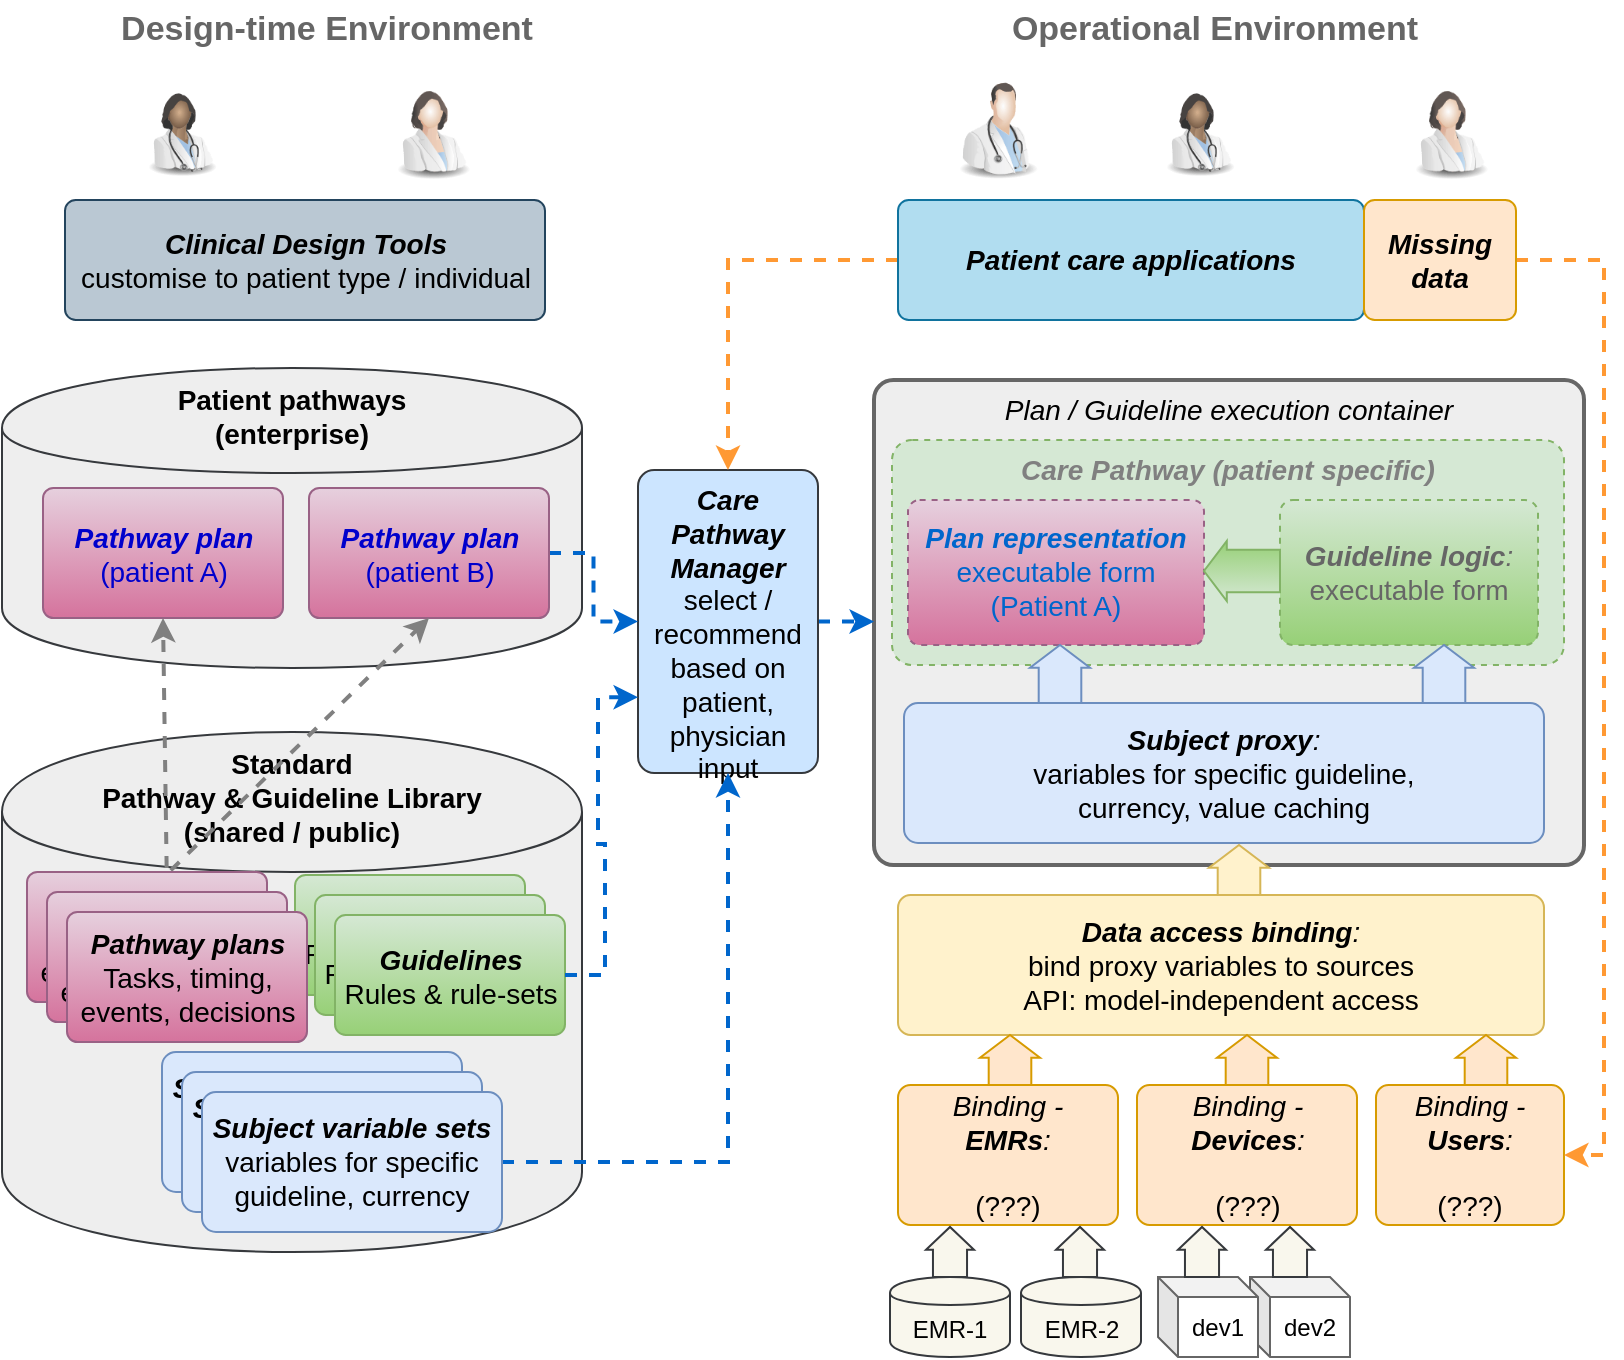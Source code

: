 <mxfile version="13.3.5" type="device"><diagram id="rPqYKw0XkUStUfhil55z" name="Page-1"><mxGraphModel dx="947" dy="647" grid="1" gridSize="10" guides="1" tooltips="1" connect="1" arrows="1" fold="1" page="1" pageScale="1" pageWidth="850" pageHeight="1100" math="0" shadow="0"><root><mxCell id="0"/><mxCell id="1" parent="0"/><mxCell id="yQl8Lhh6X1wwiBJ0dWMf-6" value="dev2" style="shape=cube;whiteSpace=wrap;html=1;boundedLbl=1;backgroundOutline=1;darkOpacity=0.05;darkOpacity2=0.1;strokeColor=#666666;strokeWidth=1;fontColor=#000000;size=10;" vertex="1" parent="1"><mxGeometry x="633" y="658.5" width="50" height="40" as="geometry"/></mxCell><mxCell id="V14e3iwiFZ1tYx3eXrdC-17" value="&lt;span style=&quot;font-size: 14px&quot;&gt;&lt;i&gt;Plan / Guideline execution container&lt;br&gt;&lt;/i&gt;&lt;br&gt;&lt;/span&gt;" style="rounded=1;whiteSpace=wrap;html=1;fillColor=#eeeeee;fontSize=14;arcSize=4;verticalAlign=top;strokeWidth=2;strokeColor=#666666;" parent="1" vertex="1"><mxGeometry x="445" y="210" width="355" height="242.5" as="geometry"/></mxCell><mxCell id="yQl8Lhh6X1wwiBJ0dWMf-1" value="&lt;span style=&quot;font-size: 14px&quot;&gt;&lt;i&gt;Care Pathway (patient specific)&lt;/i&gt;&lt;br&gt;&lt;/span&gt;" style="rounded=1;whiteSpace=wrap;html=1;strokeColor=#82b366;fillColor=#d5e8d4;fontSize=14;arcSize=9;verticalAlign=top;fontStyle=1;dashed=1;fontColor=#808080;" vertex="1" parent="1"><mxGeometry x="454" y="240" width="336" height="112.5" as="geometry"/></mxCell><mxCell id="LgAnmucbh_W9RgHVVYhs-1" value="&lt;span style=&quot;font-size: 14px&quot;&gt;&lt;i&gt;&lt;b&gt;Plan representation&lt;br&gt;&lt;/b&gt;&lt;/i&gt;&lt;/span&gt;executable form&lt;br&gt;&lt;span style=&quot;font-size: 14px&quot;&gt;(Patient A)&lt;br&gt;&lt;/span&gt;" style="rounded=1;whiteSpace=wrap;html=1;strokeColor=#996185;fillColor=#e6d0de;fontSize=14;arcSize=8;gradientColor=#d5739d;dashed=1;fontColor=#0066CC;" parent="1" vertex="1"><mxGeometry x="462" y="270" width="148" height="72.5" as="geometry"/></mxCell><mxCell id="LgAnmucbh_W9RgHVVYhs-2" value="&lt;span style=&quot;font-size: 14px&quot;&gt;&lt;i&gt;&lt;b&gt;Subject proxy&lt;/b&gt;:&lt;br&gt;&lt;/i&gt;variables for specific guideline, &lt;br&gt;currency, value caching&lt;br&gt;&lt;/span&gt;" style="rounded=1;whiteSpace=wrap;html=1;strokeColor=#6c8ebf;fillColor=#dae8fc;fontSize=14;arcSize=10;" parent="1" vertex="1"><mxGeometry x="460" y="371.5" width="320" height="70" as="geometry"/></mxCell><mxCell id="LgAnmucbh_W9RgHVVYhs-3" value="&lt;span style=&quot;font-size: 14px&quot;&gt;&lt;i&gt;&lt;b&gt;Guideline logic&lt;/b&gt;:&lt;/i&gt;&lt;br&gt;executable form&lt;br&gt;&lt;/span&gt;" style="rounded=1;whiteSpace=wrap;html=1;strokeColor=#82b366;fillColor=#d5e8d4;fontSize=14;arcSize=9;gradientColor=#97d077;dashed=1;fontColor=#666666;" parent="1" vertex="1"><mxGeometry x="648" y="270" width="129" height="72.5" as="geometry"/></mxCell><mxCell id="LgAnmucbh_W9RgHVVYhs-4" value="&lt;span style=&quot;font-size: 14px&quot;&gt;&lt;i&gt;&lt;b&gt;Data access binding&lt;/b&gt;:&lt;br&gt;&lt;/i&gt;&lt;/span&gt;bind proxy variables to sources&lt;span style=&quot;font-size: 14px&quot;&gt;&lt;i&gt;&lt;br&gt;&lt;/i&gt;API: model-independent access&lt;br&gt;&lt;/span&gt;" style="rounded=1;whiteSpace=wrap;html=1;strokeColor=#d6b656;fillColor=#fff2cc;fontSize=14;arcSize=9;" parent="1" vertex="1"><mxGeometry x="457" y="467.5" width="323" height="70" as="geometry"/></mxCell><mxCell id="V14e3iwiFZ1tYx3eXrdC-3" value="&lt;span style=&quot;font-size: 14px&quot;&gt;&lt;i&gt;Binding - &lt;br&gt;&lt;b&gt;Users&lt;/b&gt;:&lt;br&gt;&lt;br&gt;&lt;/i&gt;(???)&lt;br&gt;&lt;/span&gt;" style="rounded=1;whiteSpace=wrap;html=1;strokeColor=#d79b00;fillColor=#ffe6cc;fontSize=14;arcSize=9;" parent="1" vertex="1"><mxGeometry x="696" y="562.5" width="94" height="70" as="geometry"/></mxCell><mxCell id="V14e3iwiFZ1tYx3eXrdC-4" value="" style="html=1;shadow=0;align=center;verticalAlign=middle;shape=mxgraph.arrows2.arrow;dy=0.29;dx=11.4;direction=north;notch=0;fillColor=#ffe6cc;strokeColor=#d79b00;" parent="1" vertex="1"><mxGeometry x="498" y="537.5" width="30" height="25" as="geometry"/></mxCell><mxCell id="V14e3iwiFZ1tYx3eXrdC-5" value="" style="html=1;shadow=0;align=center;verticalAlign=middle;shape=mxgraph.arrows2.arrow;dy=0.29;dx=11.4;direction=north;notch=0;fillColor=#ffe6cc;strokeColor=#d79b00;" parent="1" vertex="1"><mxGeometry x="616.5" y="537.5" width="30" height="25" as="geometry"/></mxCell><mxCell id="V14e3iwiFZ1tYx3eXrdC-7" value="" style="html=1;shadow=0;align=center;verticalAlign=middle;shape=mxgraph.arrows2.arrow;dy=0.29;dx=11.4;direction=north;notch=0;fillColor=#ffe6cc;strokeColor=#d79b00;" parent="1" vertex="1"><mxGeometry x="736" y="537.5" width="30" height="25" as="geometry"/></mxCell><mxCell id="V14e3iwiFZ1tYx3eXrdC-8" value="" style="html=1;shadow=0;align=center;verticalAlign=middle;shape=mxgraph.arrows2.arrow;dy=0.29;dx=11.4;direction=north;notch=0;fillColor=#fff2cc;strokeColor=#d6b656;" parent="1" vertex="1"><mxGeometry x="612.5" y="442.5" width="30" height="25" as="geometry"/></mxCell><mxCell id="V14e3iwiFZ1tYx3eXrdC-11" value="" style="html=1;shadow=0;align=center;verticalAlign=middle;shape=mxgraph.arrows2.arrow;dy=0.29;dx=11.4;direction=north;notch=0;fillColor=#dae8fc;strokeColor=#6c8ebf;" parent="1" vertex="1"><mxGeometry x="523" y="342.5" width="30" height="29" as="geometry"/></mxCell><mxCell id="V14e3iwiFZ1tYx3eXrdC-12" value="" style="html=1;shadow=0;align=center;verticalAlign=middle;shape=mxgraph.arrows2.arrow;dy=0.29;dx=11.4;direction=north;notch=0;fillColor=#dae8fc;strokeColor=#6c8ebf;" parent="1" vertex="1"><mxGeometry x="715" y="342.5" width="30" height="29" as="geometry"/></mxCell><mxCell id="V14e3iwiFZ1tYx3eXrdC-13" value="" style="html=1;shadow=0;align=center;verticalAlign=middle;shape=mxgraph.arrows2.arrow;dy=0.29;dx=11.4;direction=north;notch=0;fillColor=#d5e8d4;strokeColor=#82b366;rotation=-90;gradientColor=#97d077;" parent="1" vertex="1"><mxGeometry x="614" y="286.5" width="30" height="38" as="geometry"/></mxCell><mxCell id="V14e3iwiFZ1tYx3eXrdC-15" value="&lt;span style=&quot;font-size: 14px&quot;&gt;&lt;i&gt;Binding - &lt;br&gt;&lt;b&gt;Devices&lt;/b&gt;:&lt;br&gt;&lt;br&gt;&lt;/i&gt;(???)&lt;br&gt;&lt;/span&gt;" style="rounded=1;whiteSpace=wrap;html=1;strokeColor=#d79b00;fillColor=#ffe6cc;fontSize=14;arcSize=9;" parent="1" vertex="1"><mxGeometry x="576.5" y="562.5" width="110" height="70" as="geometry"/></mxCell><mxCell id="V14e3iwiFZ1tYx3eXrdC-16" value="&lt;span style=&quot;font-size: 14px&quot;&gt;&lt;i&gt;Binding - &lt;br&gt;&lt;b&gt;EMRs&lt;/b&gt;:&lt;br&gt;&lt;br&gt;&lt;/i&gt;(???)&lt;br&gt;&lt;/span&gt;" style="rounded=1;whiteSpace=wrap;html=1;strokeColor=#d79b00;fillColor=#ffe6cc;fontSize=14;arcSize=9;" parent="1" vertex="1"><mxGeometry x="457" y="562.5" width="110" height="70" as="geometry"/></mxCell><mxCell id="yQl8Lhh6X1wwiBJ0dWMf-41" style="edgeStyle=orthogonalEdgeStyle;rounded=0;orthogonalLoop=1;jettySize=auto;html=1;exitX=1;exitY=0.5;exitDx=0;exitDy=0;entryX=0;entryY=0.5;entryDx=0;entryDy=0;dashed=1;strokeColor=#0066CC;strokeWidth=2;fontSize=12;fontColor=#666666;" edge="1" parent="1" source="yQl8Lhh6X1wwiBJ0dWMf-2" target="V14e3iwiFZ1tYx3eXrdC-17"><mxGeometry relative="1" as="geometry"/></mxCell><mxCell id="yQl8Lhh6X1wwiBJ0dWMf-2" value="&lt;span style=&quot;font-size: 14px&quot;&gt;&lt;i&gt;Care Pathway Manager&lt;br&gt;&lt;/i&gt;&lt;span style=&quot;font-weight: normal&quot;&gt;select / recommend based on patient, physician input&lt;/span&gt;&lt;br&gt;&lt;/span&gt;" style="rounded=1;whiteSpace=wrap;html=1;strokeColor=#36393d;fillColor=#cce5ff;fontSize=14;arcSize=9;verticalAlign=top;fontStyle=1;" vertex="1" parent="1"><mxGeometry x="327" y="255" width="90" height="151.5" as="geometry"/></mxCell><mxCell id="yQl8Lhh6X1wwiBJ0dWMf-3" value="EMR-1" style="shape=cylinder;whiteSpace=wrap;html=1;boundedLbl=1;backgroundOutline=1;strokeColor=#36393d;strokeWidth=1;fillColor=#f9f7ed;" vertex="1" parent="1"><mxGeometry x="453" y="658.5" width="60" height="40" as="geometry"/></mxCell><mxCell id="yQl8Lhh6X1wwiBJ0dWMf-4" value="EMR-2" style="shape=cylinder;whiteSpace=wrap;html=1;boundedLbl=1;backgroundOutline=1;strokeColor=#36393d;strokeWidth=1;fillColor=#f9f7ed;" vertex="1" parent="1"><mxGeometry x="518.5" y="658.5" width="60" height="40" as="geometry"/></mxCell><mxCell id="yQl8Lhh6X1wwiBJ0dWMf-5" value="dev1" style="shape=cube;whiteSpace=wrap;html=1;boundedLbl=1;backgroundOutline=1;darkOpacity=0.05;darkOpacity2=0.1;strokeColor=#666666;strokeWidth=1;fontColor=#000000;size=10;" vertex="1" parent="1"><mxGeometry x="587" y="658.5" width="50" height="40" as="geometry"/></mxCell><mxCell id="yQl8Lhh6X1wwiBJ0dWMf-7" value="&lt;b style=&quot;font-size: 14px&quot;&gt;Standard &lt;br&gt;Pathway &amp;amp; Guideline Library&lt;br&gt;(shared / public)&lt;br&gt;&lt;/b&gt;" style="shape=cylinder;whiteSpace=wrap;html=1;boundedLbl=1;backgroundOutline=1;strokeColor=#36393d;strokeWidth=1;fillColor=#eeeeee;verticalAlign=top;spacingTop=-39;fontSize=14;" vertex="1" parent="1"><mxGeometry x="9" y="386" width="290" height="260" as="geometry"/></mxCell><mxCell id="yQl8Lhh6X1wwiBJ0dWMf-11" value="&lt;span style=&quot;font-size: 14px&quot;&gt;&lt;i&gt;&lt;b&gt;Guideline&lt;/b&gt;:&lt;/i&gt;&lt;br&gt;Rules &amp;amp; rule-sets&lt;br&gt;&lt;/span&gt;" style="rounded=1;whiteSpace=wrap;html=1;strokeColor=#82b366;fillColor=#d5e8d4;fontSize=14;arcSize=9;gradientColor=#97d077;" vertex="1" parent="1"><mxGeometry x="155.5" y="457.5" width="115" height="60" as="geometry"/></mxCell><mxCell id="yQl8Lhh6X1wwiBJ0dWMf-12" value="&lt;span style=&quot;font-size: 14px&quot;&gt;&lt;i&gt;&lt;b&gt;Guideline&lt;/b&gt;:&lt;/i&gt;&lt;br&gt;Rules &amp;amp; rule-sets&lt;br&gt;&lt;/span&gt;" style="rounded=1;whiteSpace=wrap;html=1;strokeColor=#82b366;fillColor=#d5e8d4;fontSize=14;arcSize=9;gradientColor=#97d077;" vertex="1" parent="1"><mxGeometry x="165.5" y="467.5" width="115" height="60" as="geometry"/></mxCell><mxCell id="yQl8Lhh6X1wwiBJ0dWMf-13" value="&lt;span style=&quot;font-size: 14px&quot;&gt;&lt;i&gt;&lt;b&gt;Guidelines&lt;/b&gt;&lt;/i&gt;&lt;br&gt;Rules &amp;amp; rule-sets&lt;br&gt;&lt;/span&gt;" style="rounded=1;whiteSpace=wrap;html=1;strokeColor=#82b366;fillColor=#d5e8d4;fontSize=14;arcSize=9;gradientColor=#97d077;" vertex="1" parent="1"><mxGeometry x="175.5" y="477.5" width="115" height="60" as="geometry"/></mxCell><mxCell id="yQl8Lhh6X1wwiBJ0dWMf-16" value="&lt;span style=&quot;font-size: 14px&quot;&gt;&lt;i&gt;Clinical Design Tools&lt;br&gt;&lt;/i&gt;&lt;span style=&quot;font-weight: normal&quot;&gt;customise to patient type / individual&lt;/span&gt;&lt;br&gt;&lt;/span&gt;" style="rounded=1;whiteSpace=wrap;html=1;strokeColor=#23445d;fillColor=#bac8d3;fontSize=14;arcSize=9;verticalAlign=middle;fontStyle=1;" vertex="1" parent="1"><mxGeometry x="40.5" y="120" width="240" height="60" as="geometry"/></mxCell><mxCell id="yQl8Lhh6X1wwiBJ0dWMf-17" value="&lt;b&gt;Patient pathways&lt;br&gt;(enterprise)&lt;br&gt;&lt;/b&gt;" style="shape=cylinder;whiteSpace=wrap;html=1;boundedLbl=1;backgroundOutline=1;strokeColor=#36393d;strokeWidth=1;fillColor=#eeeeee;verticalAlign=top;spacingTop=-39;fontSize=14;" vertex="1" parent="1"><mxGeometry x="9" y="204" width="290" height="150" as="geometry"/></mxCell><mxCell id="yQl8Lhh6X1wwiBJ0dWMf-18" value="&lt;span style=&quot;font-size: 14px&quot;&gt;&lt;b&gt;&lt;i&gt;Pathway plan&lt;/i&gt;&lt;/b&gt;&lt;br&gt;(patient A)&lt;br&gt;&lt;/span&gt;" style="rounded=1;whiteSpace=wrap;html=1;strokeColor=#996185;fillColor=#e6d0de;fontSize=14;arcSize=8;gradientColor=#d5739d;fontColor=#0000CC;" vertex="1" parent="1"><mxGeometry x="29.5" y="264" width="120" height="65" as="geometry"/></mxCell><mxCell id="yQl8Lhh6X1wwiBJ0dWMf-24" value="&lt;span style=&quot;font-size: 14px&quot;&gt;&lt;i&gt;&lt;b&gt;Subject variable sets&lt;/b&gt;&lt;br&gt;&lt;/i&gt;variables for specific guideline, currency&lt;br&gt;&lt;/span&gt;" style="rounded=1;whiteSpace=wrap;html=1;strokeColor=#6c8ebf;fillColor=#dae8fc;fontSize=14;arcSize=10;" vertex="1" parent="1"><mxGeometry x="89" y="546" width="150" height="70" as="geometry"/></mxCell><mxCell id="yQl8Lhh6X1wwiBJ0dWMf-25" value="&lt;span style=&quot;font-size: 14px&quot;&gt;&lt;i&gt;&lt;b&gt;Subject variable sets&lt;/b&gt;&lt;br&gt;&lt;/i&gt;variables for specific guideline, currency&lt;br&gt;&lt;/span&gt;" style="rounded=1;whiteSpace=wrap;html=1;strokeColor=#6c8ebf;fillColor=#dae8fc;fontSize=14;arcSize=10;" vertex="1" parent="1"><mxGeometry x="99" y="556" width="150" height="70" as="geometry"/></mxCell><mxCell id="yQl8Lhh6X1wwiBJ0dWMf-42" style="edgeStyle=orthogonalEdgeStyle;rounded=0;orthogonalLoop=1;jettySize=auto;html=1;exitX=1;exitY=0.5;exitDx=0;exitDy=0;dashed=1;strokeColor=#0066CC;strokeWidth=2;fontSize=12;fontColor=#666666;" edge="1" parent="1" source="yQl8Lhh6X1wwiBJ0dWMf-26" target="yQl8Lhh6X1wwiBJ0dWMf-2"><mxGeometry relative="1" as="geometry"/></mxCell><mxCell id="yQl8Lhh6X1wwiBJ0dWMf-26" value="&lt;span style=&quot;font-size: 14px&quot;&gt;&lt;i&gt;&lt;b&gt;Subject variable sets&lt;/b&gt;&lt;br&gt;&lt;/i&gt;variables for specific guideline, currency&lt;br&gt;&lt;/span&gt;" style="rounded=1;whiteSpace=wrap;html=1;strokeColor=#6c8ebf;fillColor=#dae8fc;fontSize=14;arcSize=10;" vertex="1" parent="1"><mxGeometry x="109" y="566" width="150" height="70" as="geometry"/></mxCell><mxCell id="yQl8Lhh6X1wwiBJ0dWMf-28" style="edgeStyle=orthogonalEdgeStyle;rounded=0;orthogonalLoop=1;jettySize=auto;html=1;exitX=1;exitY=0.5;exitDx=0;exitDy=0;fontSize=14;fontColor=#000000;strokeWidth=2;dashed=1;entryX=0;entryY=0.5;entryDx=0;entryDy=0;strokeColor=#0066CC;" edge="1" parent="1" source="yQl8Lhh6X1wwiBJ0dWMf-27" target="yQl8Lhh6X1wwiBJ0dWMf-2"><mxGeometry relative="1" as="geometry"/></mxCell><mxCell id="yQl8Lhh6X1wwiBJ0dWMf-27" value="&lt;span style=&quot;font-size: 14px&quot;&gt;&lt;b&gt;&lt;i&gt;Pathway plan&lt;/i&gt;&lt;/b&gt;&lt;br&gt;(patient B)&lt;br&gt;&lt;/span&gt;" style="rounded=1;whiteSpace=wrap;html=1;strokeColor=#996185;fillColor=#e6d0de;fontSize=14;arcSize=8;gradientColor=#d5739d;fontColor=#0000CC;" vertex="1" parent="1"><mxGeometry x="162.5" y="264" width="120" height="65" as="geometry"/></mxCell><mxCell id="yQl8Lhh6X1wwiBJ0dWMf-29" style="rounded=0;orthogonalLoop=1;jettySize=auto;html=1;exitX=1;exitY=0.5;exitDx=0;exitDy=0;fontSize=14;fontColor=#000000;strokeWidth=2;dashed=1;entryX=0;entryY=0.75;entryDx=0;entryDy=0;edgeStyle=orthogonalEdgeStyle;strokeColor=#0066CC;" edge="1" parent="1" source="yQl8Lhh6X1wwiBJ0dWMf-13" target="yQl8Lhh6X1wwiBJ0dWMf-2"><mxGeometry relative="1" as="geometry"><mxPoint x="315.5" y="316.5" as="sourcePoint"/><mxPoint x="440" y="316.3" as="targetPoint"/></mxGeometry></mxCell><mxCell id="yQl8Lhh6X1wwiBJ0dWMf-30" style="rounded=0;orthogonalLoop=1;jettySize=auto;html=1;exitX=0.5;exitY=0;exitDx=0;exitDy=0;fontSize=14;fontColor=#000000;strokeWidth=2;dashed=1;strokeColor=#808080;entryX=0.5;entryY=1;entryDx=0;entryDy=0;" edge="1" parent="1" source="yQl8Lhh6X1wwiBJ0dWMf-9" target="yQl8Lhh6X1wwiBJ0dWMf-18"><mxGeometry relative="1" as="geometry"><mxPoint x="316.5" y="511.5" as="sourcePoint"/><mxPoint x="665.5" y="352.5" as="targetPoint"/></mxGeometry></mxCell><mxCell id="yQl8Lhh6X1wwiBJ0dWMf-33" style="rounded=0;orthogonalLoop=1;jettySize=auto;html=1;exitX=0.599;exitY=-0.012;exitDx=0;exitDy=0;fontSize=14;fontColor=#000000;strokeWidth=2;dashed=1;strokeColor=#808080;entryX=0.5;entryY=1;entryDx=0;entryDy=0;exitPerimeter=0;" edge="1" parent="1" source="yQl8Lhh6X1wwiBJ0dWMf-8" target="yQl8Lhh6X1wwiBJ0dWMf-27"><mxGeometry relative="1" as="geometry"><mxPoint x="116.5" y="394" as="sourcePoint"/><mxPoint x="99.5" y="349" as="targetPoint"/></mxGeometry></mxCell><mxCell id="yQl8Lhh6X1wwiBJ0dWMf-34" value="" style="html=1;shadow=0;align=center;verticalAlign=middle;shape=mxgraph.arrows2.arrow;dy=0.29;dx=11.4;direction=north;notch=0;fillColor=#f9f7ed;strokeColor=#36393d;" vertex="1" parent="1"><mxGeometry x="471" y="633.5" width="24" height="25" as="geometry"/></mxCell><mxCell id="yQl8Lhh6X1wwiBJ0dWMf-36" value="" style="html=1;shadow=0;align=center;verticalAlign=middle;shape=mxgraph.arrows2.arrow;dy=0.29;dx=11.4;direction=north;notch=0;fillColor=#f9f7ed;strokeColor=#36393d;" vertex="1" parent="1"><mxGeometry x="536" y="633.5" width="24" height="25" as="geometry"/></mxCell><mxCell id="yQl8Lhh6X1wwiBJ0dWMf-37" value="" style="html=1;shadow=0;align=center;verticalAlign=middle;shape=mxgraph.arrows2.arrow;dy=0.29;dx=11.4;direction=north;notch=0;fillColor=#f9f7ed;strokeColor=#36393d;" vertex="1" parent="1"><mxGeometry x="597" y="633.5" width="24" height="25" as="geometry"/></mxCell><mxCell id="yQl8Lhh6X1wwiBJ0dWMf-38" value="" style="html=1;shadow=0;align=center;verticalAlign=middle;shape=mxgraph.arrows2.arrow;dy=0.29;dx=11.4;direction=north;notch=0;fillColor=#f9f7ed;strokeColor=#36393d;" vertex="1" parent="1"><mxGeometry x="641" y="633.5" width="24" height="25" as="geometry"/></mxCell><mxCell id="yQl8Lhh6X1wwiBJ0dWMf-50" style="edgeStyle=orthogonalEdgeStyle;rounded=0;orthogonalLoop=1;jettySize=auto;html=1;exitX=0;exitY=0.5;exitDx=0;exitDy=0;entryX=0.5;entryY=0;entryDx=0;entryDy=0;dashed=1;strokeColor=#FF9933;strokeWidth=2;fontSize=12;fontColor=#666666;" edge="1" parent="1" source="yQl8Lhh6X1wwiBJ0dWMf-39" target="yQl8Lhh6X1wwiBJ0dWMf-2"><mxGeometry relative="1" as="geometry"/></mxCell><mxCell id="yQl8Lhh6X1wwiBJ0dWMf-39" value="&lt;span style=&quot;font-size: 14px&quot;&gt;&lt;i&gt;Patient care applications&lt;/i&gt;&lt;br&gt;&lt;/span&gt;" style="rounded=1;whiteSpace=wrap;html=1;strokeColor=#10739e;fillColor=#b1ddf0;fontSize=14;arcSize=9;verticalAlign=middle;fontStyle=1;" vertex="1" parent="1"><mxGeometry x="457" y="120" width="233" height="60" as="geometry"/></mxCell><mxCell id="yQl8Lhh6X1wwiBJ0dWMf-8" value="&lt;span style=&quot;font-size: 14px&quot;&gt;&lt;b&gt;&lt;i&gt;Pathway plans&lt;/i&gt;&lt;/b&gt;&lt;br&gt;Tasks, timing, events, decisions&lt;br&gt;&lt;/span&gt;" style="rounded=1;whiteSpace=wrap;html=1;strokeColor=#996185;fillColor=#e6d0de;fontSize=14;arcSize=8;gradientColor=#d5739d;" vertex="1" parent="1"><mxGeometry x="21.5" y="456" width="120" height="65" as="geometry"/></mxCell><mxCell id="yQl8Lhh6X1wwiBJ0dWMf-9" value="&lt;span style=&quot;font-size: 14px&quot;&gt;&lt;b&gt;&lt;i&gt;Pathway plans&lt;/i&gt;&lt;/b&gt;&lt;br&gt;Tasks, timing, events, decisions&lt;br&gt;&lt;/span&gt;" style="rounded=1;whiteSpace=wrap;html=1;strokeColor=#996185;fillColor=#e6d0de;fontSize=14;arcSize=8;gradientColor=#d5739d;" vertex="1" parent="1"><mxGeometry x="31.5" y="466" width="120" height="65" as="geometry"/></mxCell><mxCell id="yQl8Lhh6X1wwiBJ0dWMf-10" value="&lt;span style=&quot;font-size: 14px&quot;&gt;&lt;b&gt;&lt;i&gt;Pathway plans&lt;/i&gt;&lt;/b&gt;&lt;br&gt;Tasks, timing, events, decisions&lt;br&gt;&lt;/span&gt;" style="rounded=1;whiteSpace=wrap;html=1;strokeColor=#996185;fillColor=#e6d0de;fontSize=14;arcSize=8;gradientColor=#d5739d;" vertex="1" parent="1"><mxGeometry x="41.5" y="476" width="120" height="65" as="geometry"/></mxCell><mxCell id="yQl8Lhh6X1wwiBJ0dWMf-43" value="" style="image;html=1;labelBackgroundColor=#ffffff;image=img/lib/clip_art/people/Doctor_Man_128x128.png;dashed=1;strokeColor=#666666;strokeWidth=1;fontSize=12;fontColor=#666666;opacity=80;" vertex="1" parent="1"><mxGeometry x="482" y="60" width="50" height="50" as="geometry"/></mxCell><mxCell id="yQl8Lhh6X1wwiBJ0dWMf-44" value="" style="image;html=1;labelBackgroundColor=#ffffff;image=img/lib/clip_art/people/Doctor_Woman_Black_128x128.png;dashed=1;strokeColor=#666666;strokeWidth=1;fontSize=12;fontColor=#666666;opacity=80;" vertex="1" parent="1"><mxGeometry x="584" y="55" width="47" height="60" as="geometry"/></mxCell><mxCell id="yQl8Lhh6X1wwiBJ0dWMf-49" style="edgeStyle=orthogonalEdgeStyle;rounded=0;orthogonalLoop=1;jettySize=auto;html=1;exitX=1;exitY=0.5;exitDx=0;exitDy=0;entryX=1;entryY=0.5;entryDx=0;entryDy=0;dashed=1;strokeWidth=2;fontSize=12;fontColor=#666666;strokeColor=#FF9933;" edge="1" parent="1" source="yQl8Lhh6X1wwiBJ0dWMf-45" target="V14e3iwiFZ1tYx3eXrdC-3"><mxGeometry relative="1" as="geometry"/></mxCell><mxCell id="yQl8Lhh6X1wwiBJ0dWMf-45" value="&lt;span style=&quot;font-size: 14px&quot;&gt;&lt;i&gt;Missing data&lt;/i&gt;&lt;br&gt;&lt;/span&gt;" style="rounded=1;whiteSpace=wrap;html=1;strokeColor=#d79b00;fillColor=#ffe6cc;fontSize=14;arcSize=9;verticalAlign=middle;fontStyle=1;" vertex="1" parent="1"><mxGeometry x="690" y="120" width="76" height="60" as="geometry"/></mxCell><mxCell id="yQl8Lhh6X1wwiBJ0dWMf-46" value="" style="image;html=1;labelBackgroundColor=#ffffff;image=img/lib/clip_art/people/Scientist_Woman_128x128.png;dashed=1;strokeColor=#666666;strokeWidth=1;fontSize=12;fontColor=#666666;opacity=80;" vertex="1" parent="1"><mxGeometry x="704" y="60" width="58" height="50" as="geometry"/></mxCell><mxCell id="yQl8Lhh6X1wwiBJ0dWMf-51" value="" style="image;html=1;labelBackgroundColor=#ffffff;image=img/lib/clip_art/people/Doctor_Woman_Black_128x128.png;dashed=1;strokeColor=#666666;strokeWidth=1;fontSize=12;fontColor=#666666;opacity=80;" vertex="1" parent="1"><mxGeometry x="75" y="55" width="47" height="60" as="geometry"/></mxCell><mxCell id="yQl8Lhh6X1wwiBJ0dWMf-52" value="" style="image;html=1;labelBackgroundColor=#ffffff;image=img/lib/clip_art/people/Scientist_Woman_128x128.png;dashed=1;strokeColor=#666666;strokeWidth=1;fontSize=12;fontColor=#666666;opacity=80;" vertex="1" parent="1"><mxGeometry x="195" y="60" width="58" height="50" as="geometry"/></mxCell><mxCell id="yQl8Lhh6X1wwiBJ0dWMf-53" value="Operational Environment" style="text;html=1;align=center;verticalAlign=middle;resizable=0;points=[];autosize=1;fontSize=17;fontColor=#666666;fontStyle=1" vertex="1" parent="1"><mxGeometry x="505" y="20" width="220" height="30" as="geometry"/></mxCell><mxCell id="yQl8Lhh6X1wwiBJ0dWMf-54" value="Design-time Environment" style="text;html=1;align=center;verticalAlign=middle;resizable=0;points=[];autosize=1;fontSize=17;fontColor=#666666;fontStyle=1" vertex="1" parent="1"><mxGeometry x="60.5" y="20" width="220" height="30" as="geometry"/></mxCell></root></mxGraphModel></diagram></mxfile>